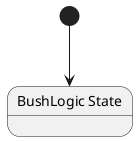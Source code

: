 @startuml BushLogic
state "BushLogic State" as Shellguard_Tree_BushLogic_State
[*] --> Shellguard_Tree_BushLogic_State
@enduml